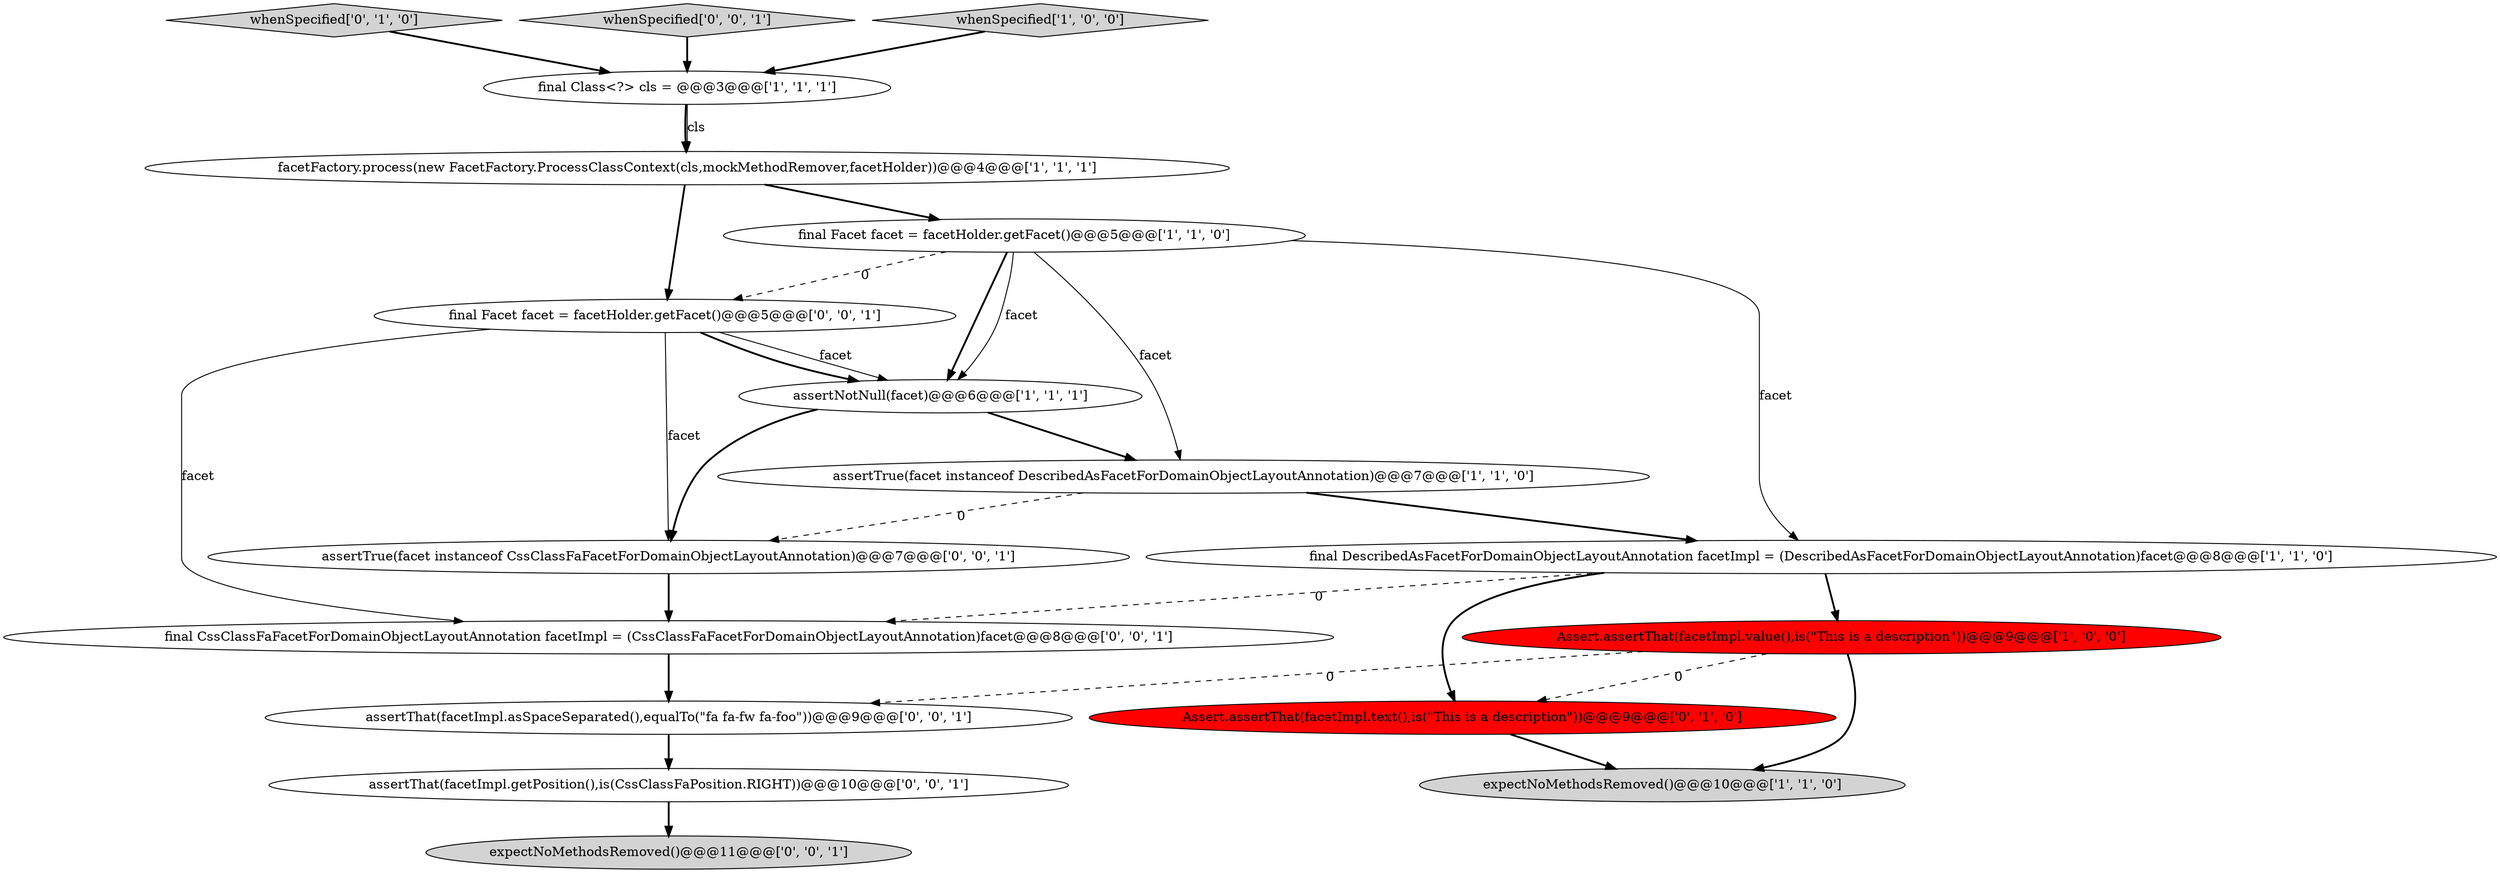 digraph {
13 [style = filled, label = "assertThat(facetImpl.asSpaceSeparated(),equalTo(\"fa fa-fw fa-foo\"))@@@9@@@['0', '0', '1']", fillcolor = white, shape = ellipse image = "AAA0AAABBB3BBB"];
4 [style = filled, label = "expectNoMethodsRemoved()@@@10@@@['1', '1', '0']", fillcolor = lightgray, shape = ellipse image = "AAA0AAABBB1BBB"];
0 [style = filled, label = "facetFactory.process(new FacetFactory.ProcessClassContext(cls,mockMethodRemover,facetHolder))@@@4@@@['1', '1', '1']", fillcolor = white, shape = ellipse image = "AAA0AAABBB1BBB"];
2 [style = filled, label = "final Facet facet = facetHolder.getFacet()@@@5@@@['1', '1', '0']", fillcolor = white, shape = ellipse image = "AAA0AAABBB1BBB"];
3 [style = filled, label = "final DescribedAsFacetForDomainObjectLayoutAnnotation facetImpl = (DescribedAsFacetForDomainObjectLayoutAnnotation)facet@@@8@@@['1', '1', '0']", fillcolor = white, shape = ellipse image = "AAA0AAABBB1BBB"];
8 [style = filled, label = "final Class<?> cls = @@@3@@@['1', '1', '1']", fillcolor = white, shape = ellipse image = "AAA0AAABBB1BBB"];
9 [style = filled, label = "whenSpecified['0', '1', '0']", fillcolor = lightgray, shape = diamond image = "AAA0AAABBB2BBB"];
10 [style = filled, label = "Assert.assertThat(facetImpl.text(),is(\"This is a description\"))@@@9@@@['0', '1', '0']", fillcolor = red, shape = ellipse image = "AAA1AAABBB2BBB"];
7 [style = filled, label = "Assert.assertThat(facetImpl.value(),is(\"This is a description\"))@@@9@@@['1', '0', '0']", fillcolor = red, shape = ellipse image = "AAA1AAABBB1BBB"];
11 [style = filled, label = "assertTrue(facet instanceof CssClassFaFacetForDomainObjectLayoutAnnotation)@@@7@@@['0', '0', '1']", fillcolor = white, shape = ellipse image = "AAA0AAABBB3BBB"];
16 [style = filled, label = "whenSpecified['0', '0', '1']", fillcolor = lightgray, shape = diamond image = "AAA0AAABBB3BBB"];
6 [style = filled, label = "whenSpecified['1', '0', '0']", fillcolor = lightgray, shape = diamond image = "AAA0AAABBB1BBB"];
12 [style = filled, label = "final CssClassFaFacetForDomainObjectLayoutAnnotation facetImpl = (CssClassFaFacetForDomainObjectLayoutAnnotation)facet@@@8@@@['0', '0', '1']", fillcolor = white, shape = ellipse image = "AAA0AAABBB3BBB"];
17 [style = filled, label = "assertThat(facetImpl.getPosition(),is(CssClassFaPosition.RIGHT))@@@10@@@['0', '0', '1']", fillcolor = white, shape = ellipse image = "AAA0AAABBB3BBB"];
14 [style = filled, label = "final Facet facet = facetHolder.getFacet()@@@5@@@['0', '0', '1']", fillcolor = white, shape = ellipse image = "AAA0AAABBB3BBB"];
15 [style = filled, label = "expectNoMethodsRemoved()@@@11@@@['0', '0', '1']", fillcolor = lightgray, shape = ellipse image = "AAA0AAABBB3BBB"];
1 [style = filled, label = "assertNotNull(facet)@@@6@@@['1', '1', '1']", fillcolor = white, shape = ellipse image = "AAA0AAABBB1BBB"];
5 [style = filled, label = "assertTrue(facet instanceof DescribedAsFacetForDomainObjectLayoutAnnotation)@@@7@@@['1', '1', '0']", fillcolor = white, shape = ellipse image = "AAA0AAABBB1BBB"];
1->5 [style = bold, label=""];
5->3 [style = bold, label=""];
16->8 [style = bold, label=""];
2->1 [style = bold, label=""];
0->2 [style = bold, label=""];
11->12 [style = bold, label=""];
7->4 [style = bold, label=""];
9->8 [style = bold, label=""];
14->1 [style = solid, label="facet"];
14->1 [style = bold, label=""];
1->11 [style = bold, label=""];
8->0 [style = bold, label=""];
3->10 [style = bold, label=""];
2->5 [style = solid, label="facet"];
2->3 [style = solid, label="facet"];
12->13 [style = bold, label=""];
0->14 [style = bold, label=""];
14->12 [style = solid, label="facet"];
13->17 [style = bold, label=""];
3->12 [style = dashed, label="0"];
2->14 [style = dashed, label="0"];
5->11 [style = dashed, label="0"];
3->7 [style = bold, label=""];
6->8 [style = bold, label=""];
17->15 [style = bold, label=""];
2->1 [style = solid, label="facet"];
10->4 [style = bold, label=""];
8->0 [style = solid, label="cls"];
7->13 [style = dashed, label="0"];
7->10 [style = dashed, label="0"];
14->11 [style = solid, label="facet"];
}
